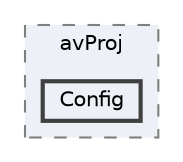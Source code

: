 digraph "Project/avProj/Config"
{
 // LATEX_PDF_SIZE
  bgcolor="transparent";
  edge [fontname=Helvetica,fontsize=10,labelfontname=Helvetica,labelfontsize=10];
  node [fontname=Helvetica,fontsize=10,shape=box,height=0.2,width=0.4];
  compound=true
  subgraph clusterdir_922ec3a93220362acb6c052eeec50f2b {
    graph [ bgcolor="#edf0f7", pencolor="grey50", label="avProj", fontname=Helvetica,fontsize=10 style="filled,dashed", URL="dir_922ec3a93220362acb6c052eeec50f2b.html",tooltip=""]
  dir_6372c9833482547caa045621d154f9b9 [label="Config", fillcolor="#edf0f7", color="grey25", style="filled,bold", URL="dir_6372c9833482547caa045621d154f9b9.html",tooltip=""];
  }
}
